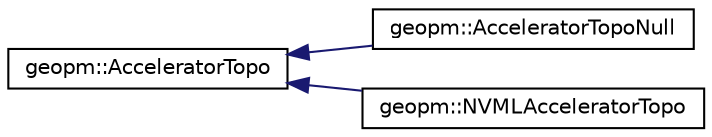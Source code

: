 digraph "Graphical Class Hierarchy"
{
  edge [fontname="Helvetica",fontsize="10",labelfontname="Helvetica",labelfontsize="10"];
  node [fontname="Helvetica",fontsize="10",shape=record];
  rankdir="LR";
  Node0 [label="geopm::AcceleratorTopo",height=0.2,width=0.4,color="black", fillcolor="white", style="filled",URL="$classgeopm_1_1_accelerator_topo.html"];
  Node0 -> Node1 [dir="back",color="midnightblue",fontsize="10",style="solid",fontname="Helvetica"];
  Node1 [label="geopm::AcceleratorTopoNull",height=0.2,width=0.4,color="black", fillcolor="white", style="filled",URL="$classgeopm_1_1_accelerator_topo_null.html"];
  Node0 -> Node2 [dir="back",color="midnightblue",fontsize="10",style="solid",fontname="Helvetica"];
  Node2 [label="geopm::NVMLAcceleratorTopo",height=0.2,width=0.4,color="black", fillcolor="white", style="filled",URL="$classgeopm_1_1_n_v_m_l_accelerator_topo.html"];
}
